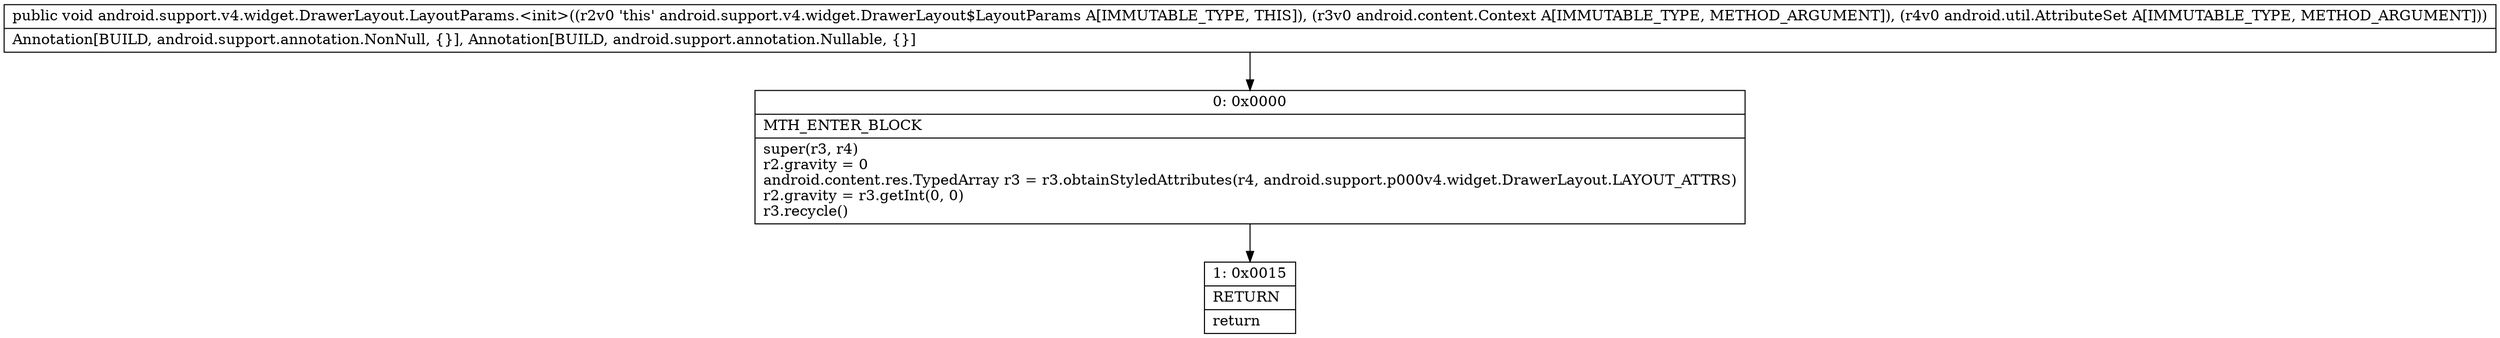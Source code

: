 digraph "CFG forandroid.support.v4.widget.DrawerLayout.LayoutParams.\<init\>(Landroid\/content\/Context;Landroid\/util\/AttributeSet;)V" {
Node_0 [shape=record,label="{0\:\ 0x0000|MTH_ENTER_BLOCK\l|super(r3, r4)\lr2.gravity = 0\landroid.content.res.TypedArray r3 = r3.obtainStyledAttributes(r4, android.support.p000v4.widget.DrawerLayout.LAYOUT_ATTRS)\lr2.gravity = r3.getInt(0, 0)\lr3.recycle()\l}"];
Node_1 [shape=record,label="{1\:\ 0x0015|RETURN\l|return\l}"];
MethodNode[shape=record,label="{public void android.support.v4.widget.DrawerLayout.LayoutParams.\<init\>((r2v0 'this' android.support.v4.widget.DrawerLayout$LayoutParams A[IMMUTABLE_TYPE, THIS]), (r3v0 android.content.Context A[IMMUTABLE_TYPE, METHOD_ARGUMENT]), (r4v0 android.util.AttributeSet A[IMMUTABLE_TYPE, METHOD_ARGUMENT]))  | Annotation[BUILD, android.support.annotation.NonNull, \{\}], Annotation[BUILD, android.support.annotation.Nullable, \{\}]\l}"];
MethodNode -> Node_0;
Node_0 -> Node_1;
}

